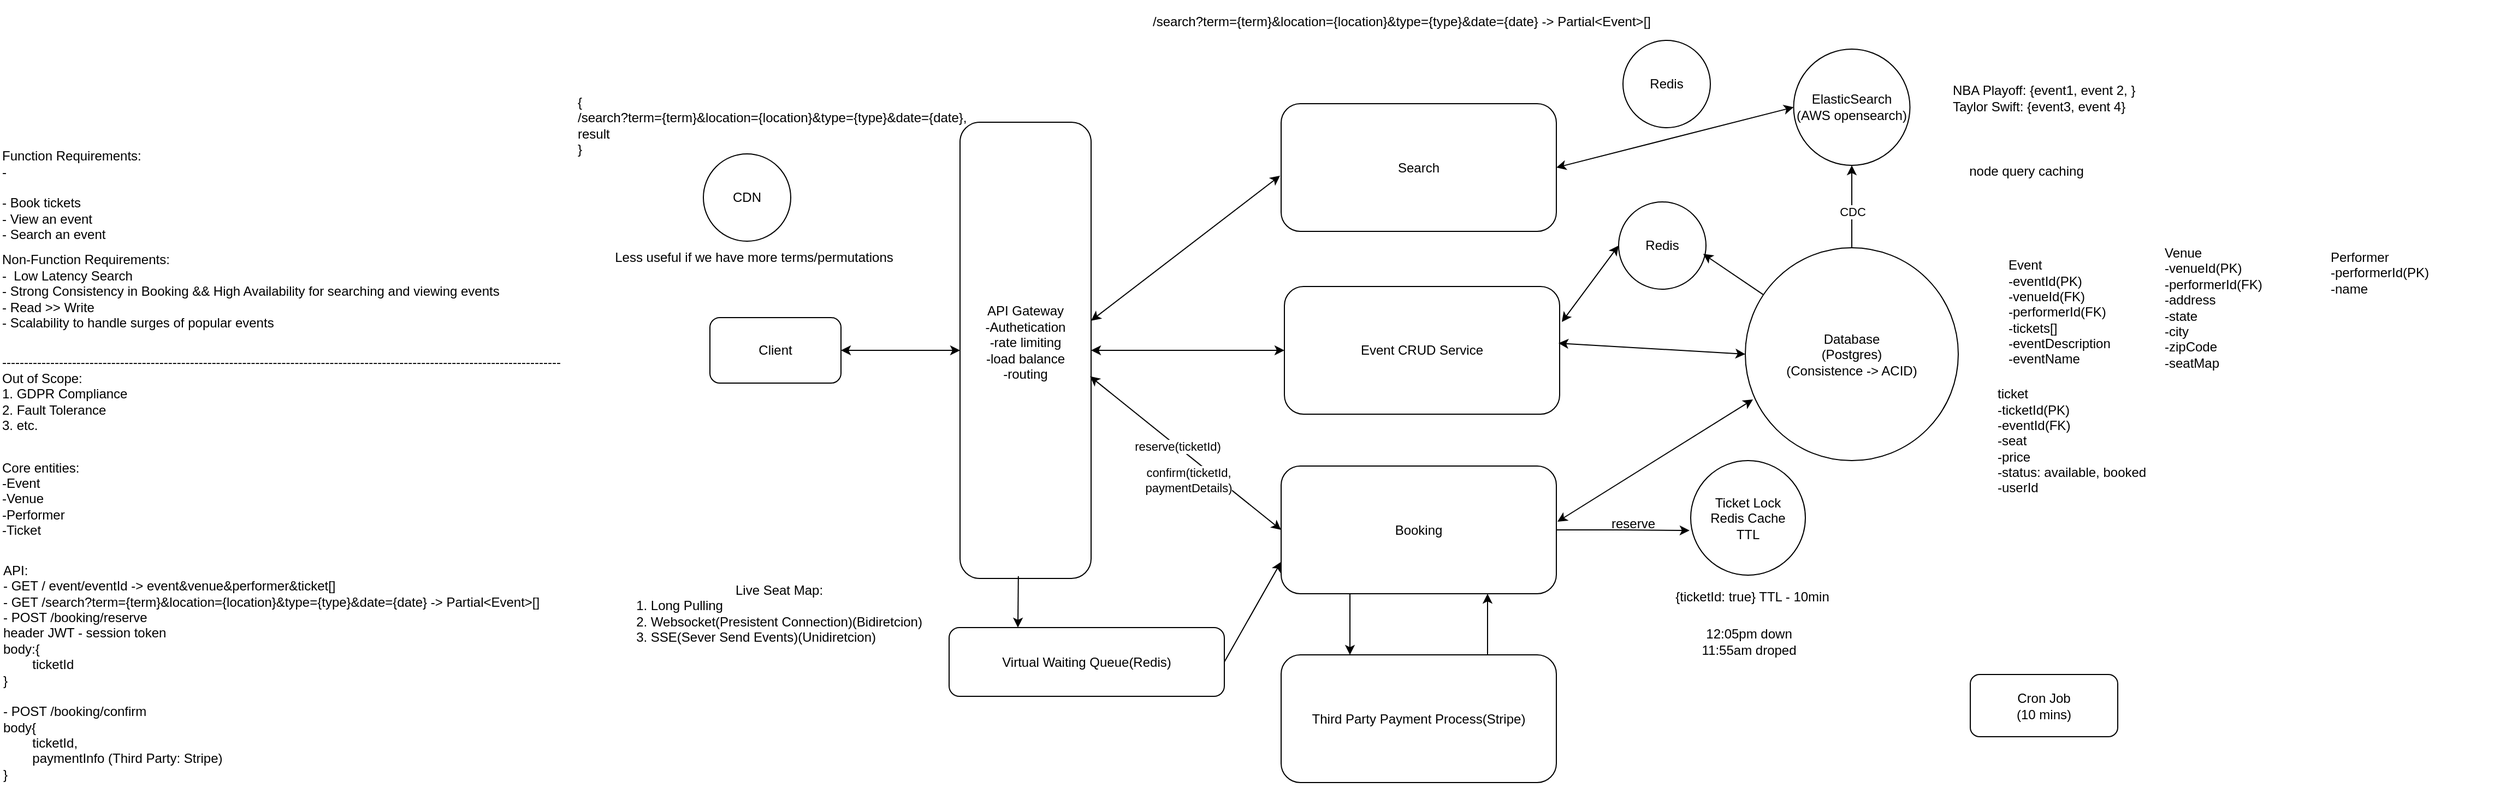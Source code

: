 <mxfile version="26.2.2">
  <diagram name="第 1 页" id="8MmAwPIfmJvveUq1dEla">
    <mxGraphModel dx="2080" dy="999" grid="0" gridSize="10" guides="1" tooltips="1" connect="1" arrows="1" fold="1" page="0" pageScale="1" pageWidth="827" pageHeight="1169" math="0" shadow="0">
      <root>
        <mxCell id="0" />
        <mxCell id="1" parent="0" />
        <mxCell id="jyUF03Z2-dlIFHQB_d6T-3" value="Function Requirements:&lt;div&gt;-&lt;/div&gt;&lt;div&gt;&lt;br&gt;&lt;/div&gt;&lt;div&gt;- Book tickets&lt;/div&gt;&lt;div&gt;- View an event&lt;/div&gt;&lt;div&gt;- Search an event&lt;/div&gt;&lt;div&gt;&lt;br&gt;&lt;/div&gt;" style="text;html=1;align=left;verticalAlign=middle;whiteSpace=wrap;rounded=0;" parent="1" vertex="1">
          <mxGeometry x="-203" y="237" width="198" height="84" as="geometry" />
        </mxCell>
        <mxCell id="jyUF03Z2-dlIFHQB_d6T-5" value="Non-Function Requirements:&lt;div&gt;-&amp;nbsp; Low Latency Search&lt;/div&gt;&lt;div&gt;- Strong Consistency in Booking &amp;amp;&amp;amp; High Availability for searching and viewing events&lt;/div&gt;&lt;div&gt;- Read &amp;gt;&amp;gt; Write&lt;/div&gt;&lt;div&gt;- Scalability to handle surges of popular events&lt;/div&gt;&lt;div&gt;&amp;nbsp;&lt;/div&gt;" style="text;html=1;align=left;verticalAlign=middle;whiteSpace=wrap;rounded=0;" parent="1" vertex="1">
          <mxGeometry x="-203" y="325" width="647" height="84" as="geometry" />
        </mxCell>
        <mxCell id="jyUF03Z2-dlIFHQB_d6T-6" value="--------------------------------------------------------------------------------------------------------------------------------&lt;br&gt;&lt;div&gt;Out of Scope:&lt;/div&gt;&lt;div&gt;1. GDPR Compliance&lt;/div&gt;&lt;div&gt;2. Fault Tolerance&lt;/div&gt;&lt;div&gt;3. etc.&lt;/div&gt;&lt;div&gt;&amp;nbsp;&lt;/div&gt;" style="text;html=1;align=left;verticalAlign=middle;whiteSpace=wrap;rounded=0;" parent="1" vertex="1">
          <mxGeometry x="-203" y="397" width="518" height="128" as="geometry" />
        </mxCell>
        <mxCell id="jyUF03Z2-dlIFHQB_d6T-7" value="Core entities:&lt;div&gt;-Event&lt;/div&gt;&lt;div&gt;-Venue&lt;/div&gt;&lt;div&gt;-Performer&lt;/div&gt;&lt;div&gt;-Ticket&lt;/div&gt;" style="text;html=1;align=left;verticalAlign=middle;whiteSpace=wrap;rounded=0;" parent="1" vertex="1">
          <mxGeometry x="-203" y="486" width="517" height="128" as="geometry" />
        </mxCell>
        <mxCell id="jyUF03Z2-dlIFHQB_d6T-8" value="API:&lt;div&gt;- GET / event/eventId -&amp;gt; event&amp;amp;venue&amp;amp;performer&amp;amp;ticket[]&lt;/div&gt;&lt;div&gt;- GET /search?term={term}&amp;amp;location={location}&amp;amp;type={type}&amp;amp;date={date} -&amp;gt; Partial&amp;lt;Event&amp;gt;[]&lt;/div&gt;&lt;div&gt;- POST /booking/reserve&lt;/div&gt;&lt;div&gt;header JWT - session token&lt;/div&gt;&lt;div&gt;body:{&lt;/div&gt;&lt;div&gt;&lt;span style=&quot;white-space: pre;&quot;&gt;&#x9;&lt;/span&gt;ticketId&lt;br&gt;&lt;/div&gt;&lt;div&gt;}&lt;/div&gt;&lt;div&gt;&lt;br&gt;&lt;/div&gt;&lt;div&gt;- POST /booking/confirm&lt;/div&gt;&lt;div&gt;body{&lt;/div&gt;&lt;div&gt;&lt;span style=&quot;white-space: pre;&quot;&gt;&#x9;&lt;/span&gt;ticketId,&lt;/div&gt;&lt;div&gt;&lt;span style=&quot;white-space: pre;&quot;&gt;&#x9;&lt;/span&gt;paymentInfo (Third Party: Stripe)&lt;br&gt;&lt;/div&gt;&lt;div&gt;}&lt;/div&gt;" style="text;html=1;align=left;verticalAlign=middle;whiteSpace=wrap;rounded=0;" parent="1" vertex="1">
          <mxGeometry x="-202" y="603" width="498" height="211" as="geometry" />
        </mxCell>
        <mxCell id="jrBDbbrXla8fdd0dwMKK-1" value="Client" style="rounded=1;whiteSpace=wrap;html=1;" vertex="1" parent="1">
          <mxGeometry x="447" y="384" width="120" height="60" as="geometry" />
        </mxCell>
        <mxCell id="jrBDbbrXla8fdd0dwMKK-2" value="API Gateway&lt;div&gt;-Authetication&lt;/div&gt;&lt;div&gt;-rate limiting&lt;/div&gt;&lt;div&gt;-load balance&lt;/div&gt;&lt;div&gt;-routing&lt;/div&gt;&lt;div&gt;&lt;br&gt;&lt;/div&gt;" style="rounded=1;whiteSpace=wrap;html=1;" vertex="1" parent="1">
          <mxGeometry x="676" y="205" width="120" height="418" as="geometry" />
        </mxCell>
        <mxCell id="jrBDbbrXla8fdd0dwMKK-3" value="Database&lt;div&gt;(Postgres)&lt;/div&gt;&lt;div&gt;(Consistence -&amp;gt; ACID)&lt;/div&gt;" style="ellipse;whiteSpace=wrap;html=1;aspect=fixed;" vertex="1" parent="1">
          <mxGeometry x="1395" y="320" width="195" height="195" as="geometry" />
        </mxCell>
        <mxCell id="jrBDbbrXla8fdd0dwMKK-4" value="Event CRUD Service" style="rounded=1;whiteSpace=wrap;html=1;" vertex="1" parent="1">
          <mxGeometry x="973" y="355.5" width="252" height="117" as="geometry" />
        </mxCell>
        <mxCell id="jrBDbbrXla8fdd0dwMKK-6" value="" style="endArrow=classic;startArrow=classic;html=1;rounded=0;exitX=1;exitY=0.5;exitDx=0;exitDy=0;entryX=0;entryY=0.5;entryDx=0;entryDy=0;" edge="1" parent="1" source="jrBDbbrXla8fdd0dwMKK-1" target="jrBDbbrXla8fdd0dwMKK-2">
          <mxGeometry width="50" height="50" relative="1" as="geometry">
            <mxPoint x="678" y="394" as="sourcePoint" />
            <mxPoint x="739" y="332" as="targetPoint" />
          </mxGeometry>
        </mxCell>
        <mxCell id="jrBDbbrXla8fdd0dwMKK-7" value="" style="endArrow=classic;startArrow=classic;html=1;rounded=0;exitX=1;exitY=0.5;exitDx=0;exitDy=0;entryX=0;entryY=0.5;entryDx=0;entryDy=0;" edge="1" parent="1" source="jrBDbbrXla8fdd0dwMKK-2" target="jrBDbbrXla8fdd0dwMKK-4">
          <mxGeometry width="50" height="50" relative="1" as="geometry">
            <mxPoint x="938" y="407" as="sourcePoint" />
            <mxPoint x="953" y="284" as="targetPoint" />
          </mxGeometry>
        </mxCell>
        <mxCell id="jrBDbbrXla8fdd0dwMKK-8" value="" style="endArrow=classic;startArrow=classic;html=1;rounded=0;exitX=0.996;exitY=0.444;exitDx=0;exitDy=0;exitPerimeter=0;entryX=0;entryY=0.5;entryDx=0;entryDy=0;" edge="1" parent="1" source="jrBDbbrXla8fdd0dwMKK-4" target="jrBDbbrXla8fdd0dwMKK-3">
          <mxGeometry width="50" height="50" relative="1" as="geometry">
            <mxPoint x="1290" y="382.5" as="sourcePoint" />
            <mxPoint x="1442" y="403.5" as="targetPoint" />
          </mxGeometry>
        </mxCell>
        <mxCell id="jrBDbbrXla8fdd0dwMKK-9" value="NBA Playoff: {event1, event 2, }&lt;div&gt;Taylor Swift: {event3, event 4}&lt;/div&gt;" style="text;html=1;align=left;verticalAlign=middle;whiteSpace=wrap;rounded=0;" vertex="1" parent="1">
          <mxGeometry x="1583" y="130" width="273.5" height="106" as="geometry" />
        </mxCell>
        <mxCell id="jrBDbbrXla8fdd0dwMKK-10" value="Venue&lt;div&gt;-venueId(PK)&lt;/div&gt;&lt;div&gt;-performerId(FK)&lt;/div&gt;&lt;div&gt;-address&lt;/div&gt;&lt;div&gt;-state&lt;/div&gt;&lt;div&gt;-city&lt;br&gt;-zipCode&lt;/div&gt;&lt;div&gt;-seatMap&lt;/div&gt;" style="text;html=1;align=left;verticalAlign=middle;whiteSpace=wrap;rounded=0;" vertex="1" parent="1">
          <mxGeometry x="1777" y="316" width="156" height="118" as="geometry" />
        </mxCell>
        <mxCell id="jrBDbbrXla8fdd0dwMKK-11" value="Performer&lt;div&gt;-performerId(PK)&lt;/div&gt;&lt;div&gt;-name&lt;/div&gt;&lt;div&gt;&lt;br&gt;&lt;/div&gt;" style="text;html=1;align=left;verticalAlign=middle;whiteSpace=wrap;rounded=0;" vertex="1" parent="1">
          <mxGeometry x="1929" y="302" width="156" height="95" as="geometry" />
        </mxCell>
        <mxCell id="jrBDbbrXla8fdd0dwMKK-12" value="ticket&lt;div&gt;-ticketId(PK)&lt;/div&gt;&lt;div&gt;-eventId(FK)&lt;/div&gt;&lt;div&gt;-seat&lt;/div&gt;&lt;div&gt;-price&lt;/div&gt;&lt;div&gt;-status: available, booked&lt;/div&gt;&lt;div&gt;-userId&lt;/div&gt;" style="text;html=1;align=left;verticalAlign=middle;whiteSpace=wrap;rounded=0;" vertex="1" parent="1">
          <mxGeometry x="1624" y="446" width="279" height="101" as="geometry" />
        </mxCell>
        <mxCell id="jrBDbbrXla8fdd0dwMKK-13" value="Search" style="rounded=1;whiteSpace=wrap;html=1;" vertex="1" parent="1">
          <mxGeometry x="970" y="188" width="252" height="117" as="geometry" />
        </mxCell>
        <mxCell id="jrBDbbrXla8fdd0dwMKK-14" value="&lt;span style=&quot;text-align: left;&quot;&gt;/search?term={term}&amp;amp;location={location}&amp;amp;type={type}&amp;amp;date={date} -&amp;gt; Partial&amp;lt;Event&amp;gt;[]&lt;/span&gt;" style="text;html=1;align=center;verticalAlign=middle;whiteSpace=wrap;rounded=0;" vertex="1" parent="1">
          <mxGeometry x="792" y="93" width="577" height="40" as="geometry" />
        </mxCell>
        <mxCell id="jrBDbbrXla8fdd0dwMKK-17" value="" style="endArrow=classic;startArrow=classic;html=1;rounded=0;exitX=1;exitY=0.435;exitDx=0;exitDy=0;entryX=-0.004;entryY=0.564;entryDx=0;entryDy=0;exitPerimeter=0;entryPerimeter=0;" edge="1" parent="1" source="jrBDbbrXla8fdd0dwMKK-2" target="jrBDbbrXla8fdd0dwMKK-13">
          <mxGeometry width="50" height="50" relative="1" as="geometry">
            <mxPoint x="865" y="246" as="sourcePoint" />
            <mxPoint x="975" y="246" as="targetPoint" />
          </mxGeometry>
        </mxCell>
        <mxCell id="jrBDbbrXla8fdd0dwMKK-18" value="" style="endArrow=classic;startArrow=classic;html=1;rounded=0;exitX=1;exitY=0.5;exitDx=0;exitDy=0;entryX=0;entryY=0.5;entryDx=0;entryDy=0;" edge="1" parent="1" source="jrBDbbrXla8fdd0dwMKK-13" target="jrBDbbrXla8fdd0dwMKK-43">
          <mxGeometry width="50" height="50" relative="1" as="geometry">
            <mxPoint x="1245" y="230" as="sourcePoint" />
            <mxPoint x="1455" y="233" as="targetPoint" />
          </mxGeometry>
        </mxCell>
        <mxCell id="jrBDbbrXla8fdd0dwMKK-19" value="Booking" style="rounded=1;whiteSpace=wrap;html=1;" vertex="1" parent="1">
          <mxGeometry x="970" y="520" width="252" height="117" as="geometry" />
        </mxCell>
        <mxCell id="jrBDbbrXla8fdd0dwMKK-20" value="" style="endArrow=classic;startArrow=classic;html=1;rounded=0;exitX=0.992;exitY=0.557;exitDx=0;exitDy=0;entryX=0;entryY=0.5;entryDx=0;entryDy=0;exitPerimeter=0;" edge="1" parent="1" source="jrBDbbrXla8fdd0dwMKK-2" target="jrBDbbrXla8fdd0dwMKK-19">
          <mxGeometry width="50" height="50" relative="1" as="geometry">
            <mxPoint x="865" y="472.5" as="sourcePoint" />
            <mxPoint x="975" y="472.5" as="targetPoint" />
          </mxGeometry>
        </mxCell>
        <mxCell id="jrBDbbrXla8fdd0dwMKK-27" value="reserve(ticketId)" style="edgeLabel;html=1;align=center;verticalAlign=middle;resizable=0;points=[];" vertex="1" connectable="0" parent="jrBDbbrXla8fdd0dwMKK-20">
          <mxGeometry x="-0.09" relative="1" as="geometry">
            <mxPoint as="offset" />
          </mxGeometry>
        </mxCell>
        <mxCell id="jrBDbbrXla8fdd0dwMKK-31" value="confirm(ticketId,&lt;div&gt;paymentDetails)&lt;/div&gt;" style="edgeLabel;html=1;align=center;verticalAlign=middle;resizable=0;points=[];" vertex="1" connectable="0" parent="jrBDbbrXla8fdd0dwMKK-20">
          <mxGeometry x="0.134" y="1" relative="1" as="geometry">
            <mxPoint x="-10" y="16" as="offset" />
          </mxGeometry>
        </mxCell>
        <mxCell id="jrBDbbrXla8fdd0dwMKK-21" value="Third Party Payment Process(Stripe)" style="rounded=1;whiteSpace=wrap;html=1;" vertex="1" parent="1">
          <mxGeometry x="970" y="693" width="252" height="117" as="geometry" />
        </mxCell>
        <mxCell id="jrBDbbrXla8fdd0dwMKK-23" value="" style="endArrow=classic;startArrow=classic;html=1;rounded=0;exitX=1.004;exitY=0.436;exitDx=0;exitDy=0;exitPerimeter=0;entryX=0.036;entryY=0.713;entryDx=0;entryDy=0;entryPerimeter=0;" edge="1" parent="1" source="jrBDbbrXla8fdd0dwMKK-19" target="jrBDbbrXla8fdd0dwMKK-3">
          <mxGeometry width="50" height="50" relative="1" as="geometry">
            <mxPoint x="1234" y="417" as="sourcePoint" />
            <mxPoint x="1401" y="417" as="targetPoint" />
          </mxGeometry>
        </mxCell>
        <mxCell id="jrBDbbrXla8fdd0dwMKK-29" value="" style="endArrow=classic;html=1;rounded=0;exitX=0.25;exitY=1;exitDx=0;exitDy=0;entryX=0.25;entryY=0;entryDx=0;entryDy=0;" edge="1" parent="1" source="jrBDbbrXla8fdd0dwMKK-19" target="jrBDbbrXla8fdd0dwMKK-21">
          <mxGeometry width="50" height="50" relative="1" as="geometry">
            <mxPoint x="1042" y="697" as="sourcePoint" />
            <mxPoint x="1092" y="647" as="targetPoint" />
          </mxGeometry>
        </mxCell>
        <mxCell id="jrBDbbrXla8fdd0dwMKK-30" value="" style="endArrow=classic;html=1;rounded=0;exitX=0.75;exitY=0;exitDx=0;exitDy=0;entryX=0.75;entryY=1;entryDx=0;entryDy=0;" edge="1" parent="1" source="jrBDbbrXla8fdd0dwMKK-21" target="jrBDbbrXla8fdd0dwMKK-19">
          <mxGeometry width="50" height="50" relative="1" as="geometry">
            <mxPoint x="1358" y="570" as="sourcePoint" />
            <mxPoint x="1408" y="520" as="targetPoint" />
          </mxGeometry>
        </mxCell>
        <mxCell id="jrBDbbrXla8fdd0dwMKK-32" value="Cron Job&lt;div&gt;(10 mins)&lt;/div&gt;" style="rounded=1;whiteSpace=wrap;html=1;" vertex="1" parent="1">
          <mxGeometry x="1601" y="711" width="135" height="57" as="geometry" />
        </mxCell>
        <mxCell id="jrBDbbrXla8fdd0dwMKK-36" value="Ticket Lock&lt;br&gt;Redis Cache&lt;div&gt;TTL&lt;/div&gt;" style="ellipse;whiteSpace=wrap;html=1;aspect=fixed;" vertex="1" parent="1">
          <mxGeometry x="1345" y="515" width="105" height="105" as="geometry" />
        </mxCell>
        <mxCell id="jrBDbbrXla8fdd0dwMKK-37" style="edgeStyle=orthogonalEdgeStyle;rounded=0;orthogonalLoop=1;jettySize=auto;html=1;entryX=-0.01;entryY=0.61;entryDx=0;entryDy=0;entryPerimeter=0;" edge="1" parent="1" source="jrBDbbrXla8fdd0dwMKK-19" target="jrBDbbrXla8fdd0dwMKK-36">
          <mxGeometry relative="1" as="geometry" />
        </mxCell>
        <mxCell id="jrBDbbrXla8fdd0dwMKK-39" value="reserve" style="text;html=1;align=center;verticalAlign=middle;resizable=0;points=[];autosize=1;strokeColor=none;fillColor=none;" vertex="1" parent="1">
          <mxGeometry x="1263" y="560" width="58" height="26" as="geometry" />
        </mxCell>
        <mxCell id="jrBDbbrXla8fdd0dwMKK-40" value="{ticketId: true} TTL - 10min" style="text;html=1;align=center;verticalAlign=middle;resizable=0;points=[];autosize=1;strokeColor=none;fillColor=none;" vertex="1" parent="1">
          <mxGeometry x="1321" y="627" width="159" height="26" as="geometry" />
        </mxCell>
        <mxCell id="jrBDbbrXla8fdd0dwMKK-41" value="12:05pm down&lt;br&gt;11:55am droped" style="text;html=1;align=center;verticalAlign=middle;resizable=0;points=[];autosize=1;strokeColor=none;fillColor=none;" vertex="1" parent="1">
          <mxGeometry x="1345" y="660" width="105" height="41" as="geometry" />
        </mxCell>
        <mxCell id="jrBDbbrXla8fdd0dwMKK-43" value="ElasticSearch&lt;div&gt;(AWS opensearch)&lt;/div&gt;" style="ellipse;whiteSpace=wrap;html=1;aspect=fixed;" vertex="1" parent="1">
          <mxGeometry x="1439.25" y="138" width="106.5" height="106.5" as="geometry" />
        </mxCell>
        <mxCell id="jrBDbbrXla8fdd0dwMKK-44" value="Event&lt;div&gt;-eventId(PK)&lt;/div&gt;&lt;div&gt;-venueId(FK)&lt;/div&gt;&lt;div&gt;-performerId(FK)&lt;/div&gt;&lt;div&gt;-tickets[]&lt;/div&gt;&lt;div&gt;-eventDescription&lt;/div&gt;&lt;div&gt;-eventName&lt;/div&gt;" style="text;html=1;align=left;verticalAlign=middle;whiteSpace=wrap;rounded=0;" vertex="1" parent="1">
          <mxGeometry x="1634" y="326" width="156" height="106" as="geometry" />
        </mxCell>
        <mxCell id="jrBDbbrXla8fdd0dwMKK-48" value="" style="endArrow=classic;html=1;rounded=0;exitX=0.5;exitY=0;exitDx=0;exitDy=0;entryX=0.5;entryY=1;entryDx=0;entryDy=0;" edge="1" parent="1" source="jrBDbbrXla8fdd0dwMKK-3" target="jrBDbbrXla8fdd0dwMKK-43">
          <mxGeometry width="50" height="50" relative="1" as="geometry">
            <mxPoint x="1545.75" y="290" as="sourcePoint" />
            <mxPoint x="1595.75" y="240" as="targetPoint" />
          </mxGeometry>
        </mxCell>
        <mxCell id="jrBDbbrXla8fdd0dwMKK-49" value="CDC" style="edgeLabel;html=1;align=center;verticalAlign=middle;resizable=0;points=[];" vertex="1" connectable="0" parent="jrBDbbrXla8fdd0dwMKK-48">
          <mxGeometry x="-0.132" relative="1" as="geometry">
            <mxPoint as="offset" />
          </mxGeometry>
        </mxCell>
        <mxCell id="jrBDbbrXla8fdd0dwMKK-50" value="node query caching" style="text;html=1;align=center;verticalAlign=middle;resizable=0;points=[];autosize=1;strokeColor=none;fillColor=none;" vertex="1" parent="1">
          <mxGeometry x="1590" y="237" width="123" height="26" as="geometry" />
        </mxCell>
        <mxCell id="jrBDbbrXla8fdd0dwMKK-51" value="Redis" style="ellipse;whiteSpace=wrap;html=1;" vertex="1" parent="1">
          <mxGeometry x="1283" y="130" width="80" height="80" as="geometry" />
        </mxCell>
        <mxCell id="jrBDbbrXla8fdd0dwMKK-52" value="CDN" style="ellipse;whiteSpace=wrap;html=1;" vertex="1" parent="1">
          <mxGeometry x="441" y="234" width="80" height="80" as="geometry" />
        </mxCell>
        <mxCell id="jrBDbbrXla8fdd0dwMKK-53" value="Less useful if we have more terms/permutations" style="text;html=1;align=center;verticalAlign=middle;resizable=0;points=[];autosize=1;strokeColor=none;fillColor=none;" vertex="1" parent="1">
          <mxGeometry x="350" y="316" width="273" height="26" as="geometry" />
        </mxCell>
        <mxCell id="jrBDbbrXla8fdd0dwMKK-54" value="&lt;span style=&quot;&quot;&gt;{&lt;/span&gt;&lt;div&gt;&lt;span style=&quot;&quot;&gt;/search?term={term}&amp;amp;location={location}&amp;amp;type={type}&amp;amp;date={date},&lt;br&gt;&lt;/span&gt;&lt;span style=&quot;background-color: transparent; color: light-dark(rgb(0, 0, 0), rgb(255, 255, 255));&quot;&gt;result&lt;br&gt;}&lt;/span&gt;&lt;/div&gt;" style="text;html=1;align=left;verticalAlign=middle;whiteSpace=wrap;rounded=0;" vertex="1" parent="1">
          <mxGeometry x="324" y="188" width="371" height="40" as="geometry" />
        </mxCell>
        <mxCell id="jrBDbbrXla8fdd0dwMKK-55" value="Live Seat Map:&lt;br&gt;&lt;div style=&quot;text-align: left;&quot;&gt;&lt;span style=&quot;background-color: transparent; color: light-dark(rgb(0, 0, 0), rgb(255, 255, 255));&quot;&gt;1. Long Pulling&lt;/span&gt;&lt;/div&gt;&lt;div style=&quot;text-align: left;&quot;&gt;&lt;span style=&quot;background-color: transparent; color: light-dark(rgb(0, 0, 0), rgb(255, 255, 255));&quot;&gt;2. Websocket(Presistent Connection)(Bidiretcion)&lt;/span&gt;&lt;/div&gt;&lt;div style=&quot;text-align: left;&quot;&gt;&lt;span style=&quot;background-color: transparent; color: light-dark(rgb(0, 0, 0), rgb(255, 255, 255));&quot;&gt;3. SSE(Sever Send Events)(Unidiretcion)&lt;/span&gt;&lt;/div&gt;" style="text;html=1;align=center;verticalAlign=middle;resizable=0;points=[];autosize=1;strokeColor=none;fillColor=none;" vertex="1" parent="1">
          <mxGeometry x="369.5" y="620" width="280" height="70" as="geometry" />
        </mxCell>
        <mxCell id="jrBDbbrXla8fdd0dwMKK-57" value="Virtual Waiting Queue(Redis)" style="rounded=1;whiteSpace=wrap;html=1;" vertex="1" parent="1">
          <mxGeometry x="666" y="668" width="252" height="63" as="geometry" />
        </mxCell>
        <mxCell id="jrBDbbrXla8fdd0dwMKK-58" value="" style="endArrow=classic;html=1;rounded=0;exitX=0.445;exitY=0.995;exitDx=0;exitDy=0;exitPerimeter=0;entryX=0.25;entryY=0;entryDx=0;entryDy=0;" edge="1" parent="1" source="jrBDbbrXla8fdd0dwMKK-2" target="jrBDbbrXla8fdd0dwMKK-57">
          <mxGeometry width="50" height="50" relative="1" as="geometry">
            <mxPoint x="490" y="537" as="sourcePoint" />
            <mxPoint x="540" y="487" as="targetPoint" />
          </mxGeometry>
        </mxCell>
        <mxCell id="jrBDbbrXla8fdd0dwMKK-59" value="" style="endArrow=classic;html=1;rounded=0;exitX=1;exitY=0.5;exitDx=0;exitDy=0;entryX=0;entryY=0.75;entryDx=0;entryDy=0;" edge="1" parent="1" source="jrBDbbrXla8fdd0dwMKK-57" target="jrBDbbrXla8fdd0dwMKK-19">
          <mxGeometry width="50" height="50" relative="1" as="geometry">
            <mxPoint x="490" y="537" as="sourcePoint" />
            <mxPoint x="540" y="487" as="targetPoint" />
          </mxGeometry>
        </mxCell>
        <mxCell id="jrBDbbrXla8fdd0dwMKK-60" value="Redis" style="ellipse;whiteSpace=wrap;html=1;" vertex="1" parent="1">
          <mxGeometry x="1279" y="278" width="80" height="80" as="geometry" />
        </mxCell>
        <mxCell id="jrBDbbrXla8fdd0dwMKK-61" value="" style="endArrow=classic;startArrow=classic;html=1;rounded=0;entryX=0;entryY=0.5;entryDx=0;entryDy=0;" edge="1" parent="1" target="jrBDbbrXla8fdd0dwMKK-60">
          <mxGeometry width="50" height="50" relative="1" as="geometry">
            <mxPoint x="1227" y="388" as="sourcePoint" />
            <mxPoint x="1401" y="368" as="targetPoint" />
          </mxGeometry>
        </mxCell>
        <mxCell id="jrBDbbrXla8fdd0dwMKK-62" value="" style="endArrow=classic;html=1;rounded=0;entryX=0.968;entryY=0.596;entryDx=0;entryDy=0;entryPerimeter=0;" edge="1" parent="1" source="jrBDbbrXla8fdd0dwMKK-3" target="jrBDbbrXla8fdd0dwMKK-60">
          <mxGeometry width="50" height="50" relative="1" as="geometry">
            <mxPoint x="1503" y="330" as="sourcePoint" />
            <mxPoint x="1502" y="255" as="targetPoint" />
          </mxGeometry>
        </mxCell>
      </root>
    </mxGraphModel>
  </diagram>
</mxfile>
